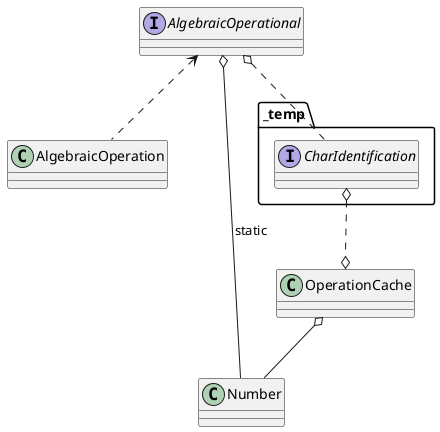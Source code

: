 @startuml

interface AlgebraicOperational
interface _temp.CharIdentification
class AlgebraicOperation
class Number
class OperationCache

AlgebraicOperational <.. AlgebraicOperation
AlgebraicOperational o-- Number : static
_temp.CharIdentification  o..o OperationCache
AlgebraicOperational o.. _temp.CharIdentification

OperationCache o-- Number

/'
class ArrayList {
Object[] elementData
size()
}'/

@enduml